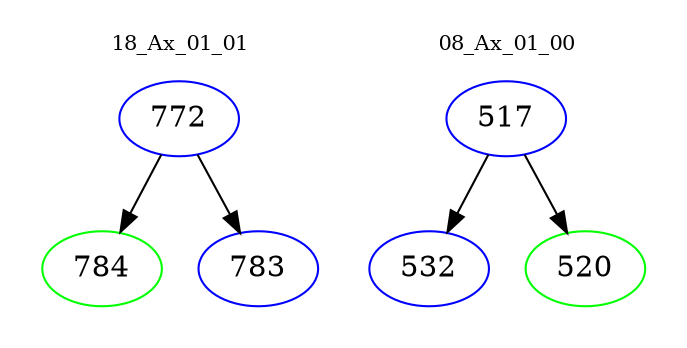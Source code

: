 digraph{
subgraph cluster_0 {
color = white
label = "18_Ax_01_01";
fontsize=10;
T0_772 [label="772", color="blue"]
T0_772 -> T0_784 [color="black"]
T0_784 [label="784", color="green"]
T0_772 -> T0_783 [color="black"]
T0_783 [label="783", color="blue"]
}
subgraph cluster_1 {
color = white
label = "08_Ax_01_00";
fontsize=10;
T1_517 [label="517", color="blue"]
T1_517 -> T1_532 [color="black"]
T1_532 [label="532", color="blue"]
T1_517 -> T1_520 [color="black"]
T1_520 [label="520", color="green"]
}
}
